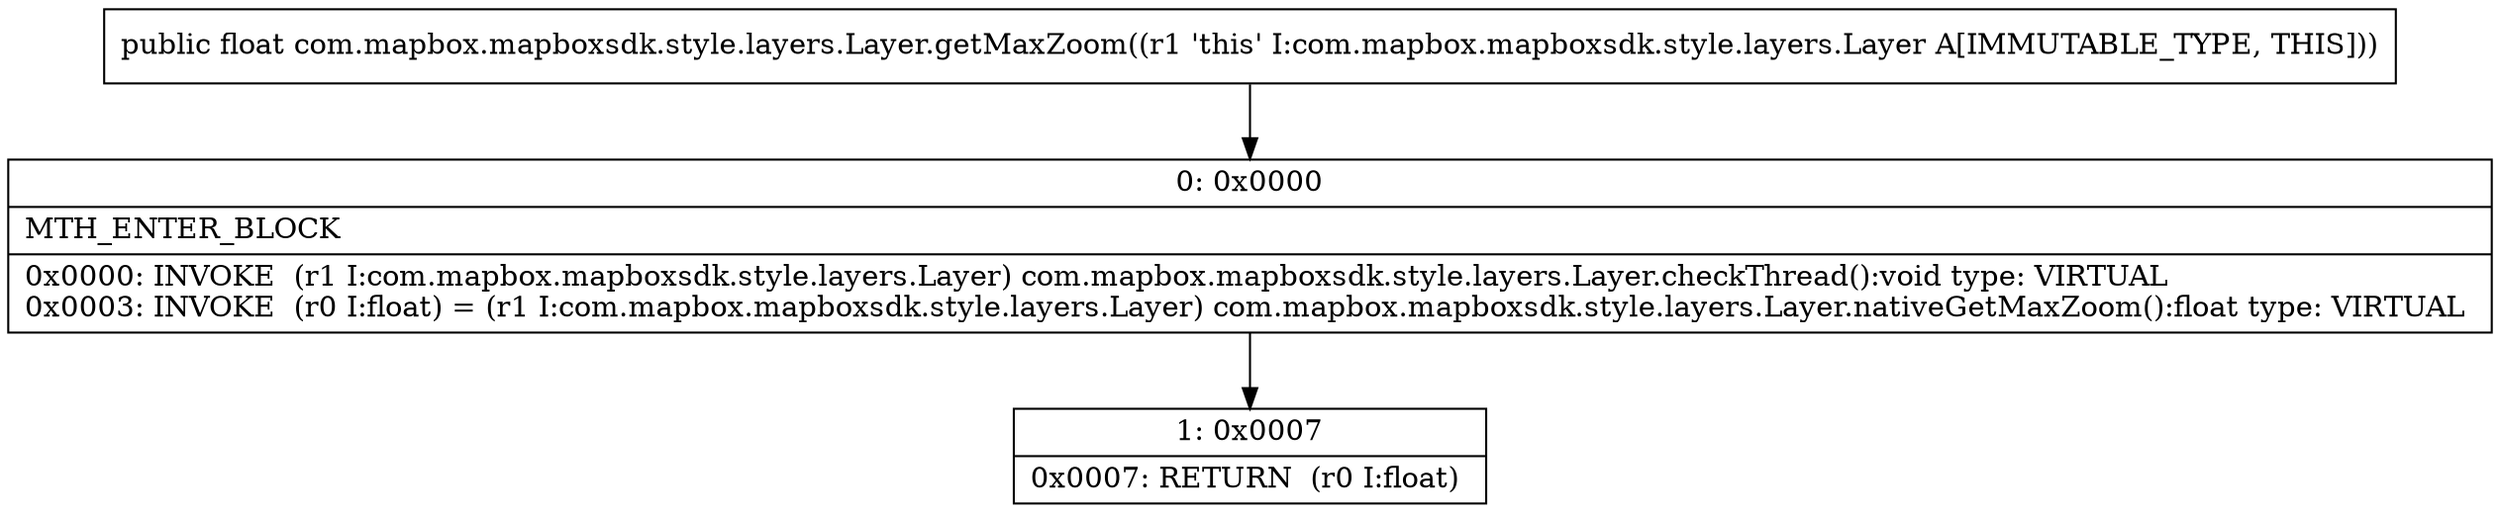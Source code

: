 digraph "CFG forcom.mapbox.mapboxsdk.style.layers.Layer.getMaxZoom()F" {
Node_0 [shape=record,label="{0\:\ 0x0000|MTH_ENTER_BLOCK\l|0x0000: INVOKE  (r1 I:com.mapbox.mapboxsdk.style.layers.Layer) com.mapbox.mapboxsdk.style.layers.Layer.checkThread():void type: VIRTUAL \l0x0003: INVOKE  (r0 I:float) = (r1 I:com.mapbox.mapboxsdk.style.layers.Layer) com.mapbox.mapboxsdk.style.layers.Layer.nativeGetMaxZoom():float type: VIRTUAL \l}"];
Node_1 [shape=record,label="{1\:\ 0x0007|0x0007: RETURN  (r0 I:float) \l}"];
MethodNode[shape=record,label="{public float com.mapbox.mapboxsdk.style.layers.Layer.getMaxZoom((r1 'this' I:com.mapbox.mapboxsdk.style.layers.Layer A[IMMUTABLE_TYPE, THIS])) }"];
MethodNode -> Node_0;
Node_0 -> Node_1;
}

